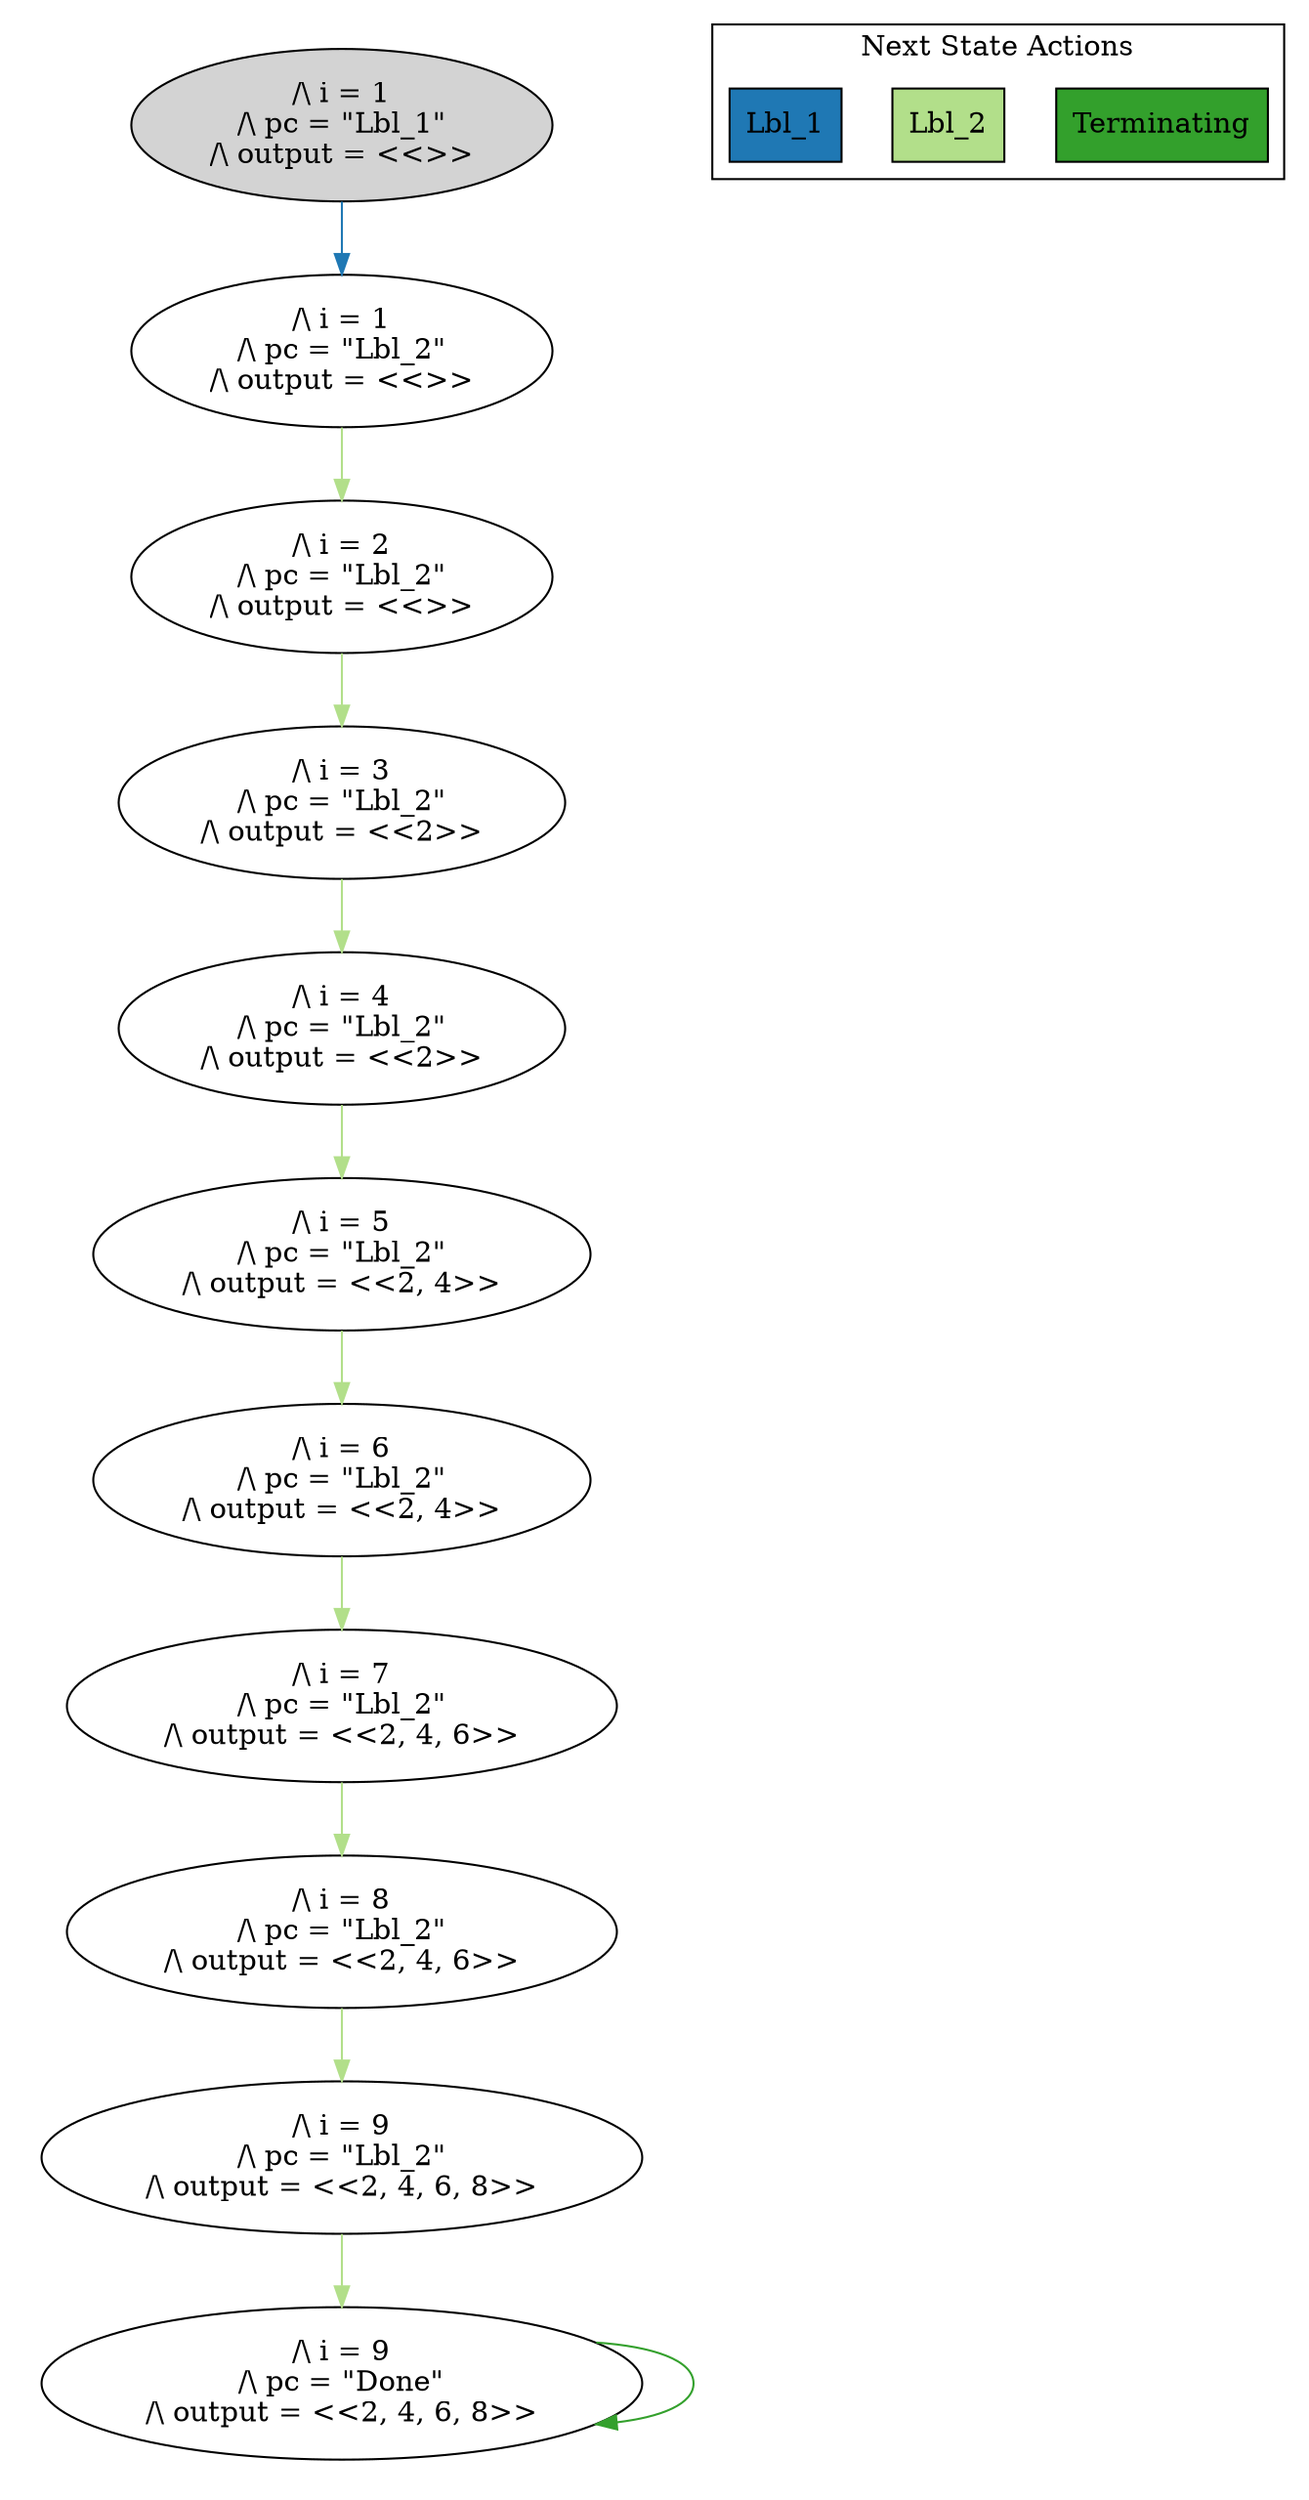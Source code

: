 strict digraph DiskGraph {
edge [colorscheme="paired12"]
nodesep=0.35;
subgraph cluster_graph {
color="white";
-3657693792886167785 [label="/\\ i = 1\n/\\ pc = \"Lbl_1\"\n/\\ output = <<>>",style = filled]
-3657693792886167785 -> -6340676081604445763 [label="",color="2",fontcolor="2"];
-6340676081604445763 [label="/\\ i = 1\n/\\ pc = \"Lbl_2\"\n/\\ output = <<>>"];
-6340676081604445763 -> -8161360774076137076 [label="",color="3",fontcolor="3"];
-8161360774076137076 [label="/\\ i = 2\n/\\ pc = \"Lbl_2\"\n/\\ output = <<>>"];
-8161360774076137076 -> 8072487098571468666 [label="",color="3",fontcolor="3"];
8072487098571468666 [label="/\\ i = 3\n/\\ pc = \"Lbl_2\"\n/\\ output = <<2>>"];
8072487098571468666 -> -9156791459660726240 [label="",color="3",fontcolor="3"];
-9156791459660726240 [label="/\\ i = 4\n/\\ pc = \"Lbl_2\"\n/\\ output = <<2>>"];
-9156791459660726240 -> -2486407978167117536 [label="",color="3",fontcolor="3"];
-2486407978167117536 [label="/\\ i = 5\n/\\ pc = \"Lbl_2\"\n/\\ output = <<2, 4>>"];
-2486407978167117536 -> -5402237912725135339 [label="",color="3",fontcolor="3"];
-5402237912725135339 [label="/\\ i = 6\n/\\ pc = \"Lbl_2\"\n/\\ output = <<2, 4>>"];
-5402237912725135339 -> 6962877723748022481 [label="",color="3",fontcolor="3"];
6962877723748022481 [label="/\\ i = 7\n/\\ pc = \"Lbl_2\"\n/\\ output = <<2, 4, 6>>"];
6962877723748022481 -> -3620594886087983516 [label="",color="3",fontcolor="3"];
-3620594886087983516 [label="/\\ i = 8\n/\\ pc = \"Lbl_2\"\n/\\ output = <<2, 4, 6>>"];
-3620594886087983516 -> -2964757616017860778 [label="",color="3",fontcolor="3"];
-2964757616017860778 [label="/\\ i = 9\n/\\ pc = \"Lbl_2\"\n/\\ output = <<2, 4, 6, 8>>"];
-2964757616017860778 -> -3362297052370209208 [label="",color="3",fontcolor="3"];
-3362297052370209208 [label="/\\ i = 9\n/\\ pc = \"Done\"\n/\\ output = <<2, 4, 6, 8>>"];
-3362297052370209208 -> -3362297052370209208 [label="",color="4",fontcolor="4"];
{rank = same; -3657693792886167785;}
{rank = same; -6340676081604445763;}
{rank = same; -8161360774076137076;}
{rank = same; 8072487098571468666;}
{rank = same; -9156791459660726240;}
{rank = same; -2486407978167117536;}
{rank = same; -5402237912725135339;}
{rank = same; 6962877723748022481;}
{rank = same; -3620594886087983516;}
{rank = same; -2964757616017860778;}
{rank = same; -3362297052370209208;}
}
subgraph cluster_legend {graph[style=bold];label = "Next State Actions" style="solid"
node [ labeljust="l",colorscheme="paired12",style=filled,shape=record ]
Terminating [label="Terminating",fillcolor=4]
Lbl_2 [label="Lbl_2",fillcolor=3]
Lbl_1 [label="Lbl_1",fillcolor=2]
}}